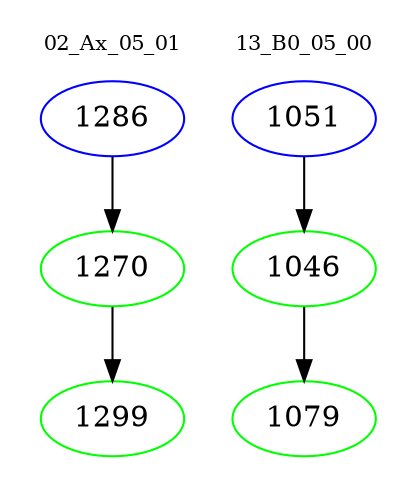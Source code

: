 digraph{
subgraph cluster_0 {
color = white
label = "02_Ax_05_01";
fontsize=10;
T0_1286 [label="1286", color="blue"]
T0_1286 -> T0_1270 [color="black"]
T0_1270 [label="1270", color="green"]
T0_1270 -> T0_1299 [color="black"]
T0_1299 [label="1299", color="green"]
}
subgraph cluster_1 {
color = white
label = "13_B0_05_00";
fontsize=10;
T1_1051 [label="1051", color="blue"]
T1_1051 -> T1_1046 [color="black"]
T1_1046 [label="1046", color="green"]
T1_1046 -> T1_1079 [color="black"]
T1_1079 [label="1079", color="green"]
}
}
